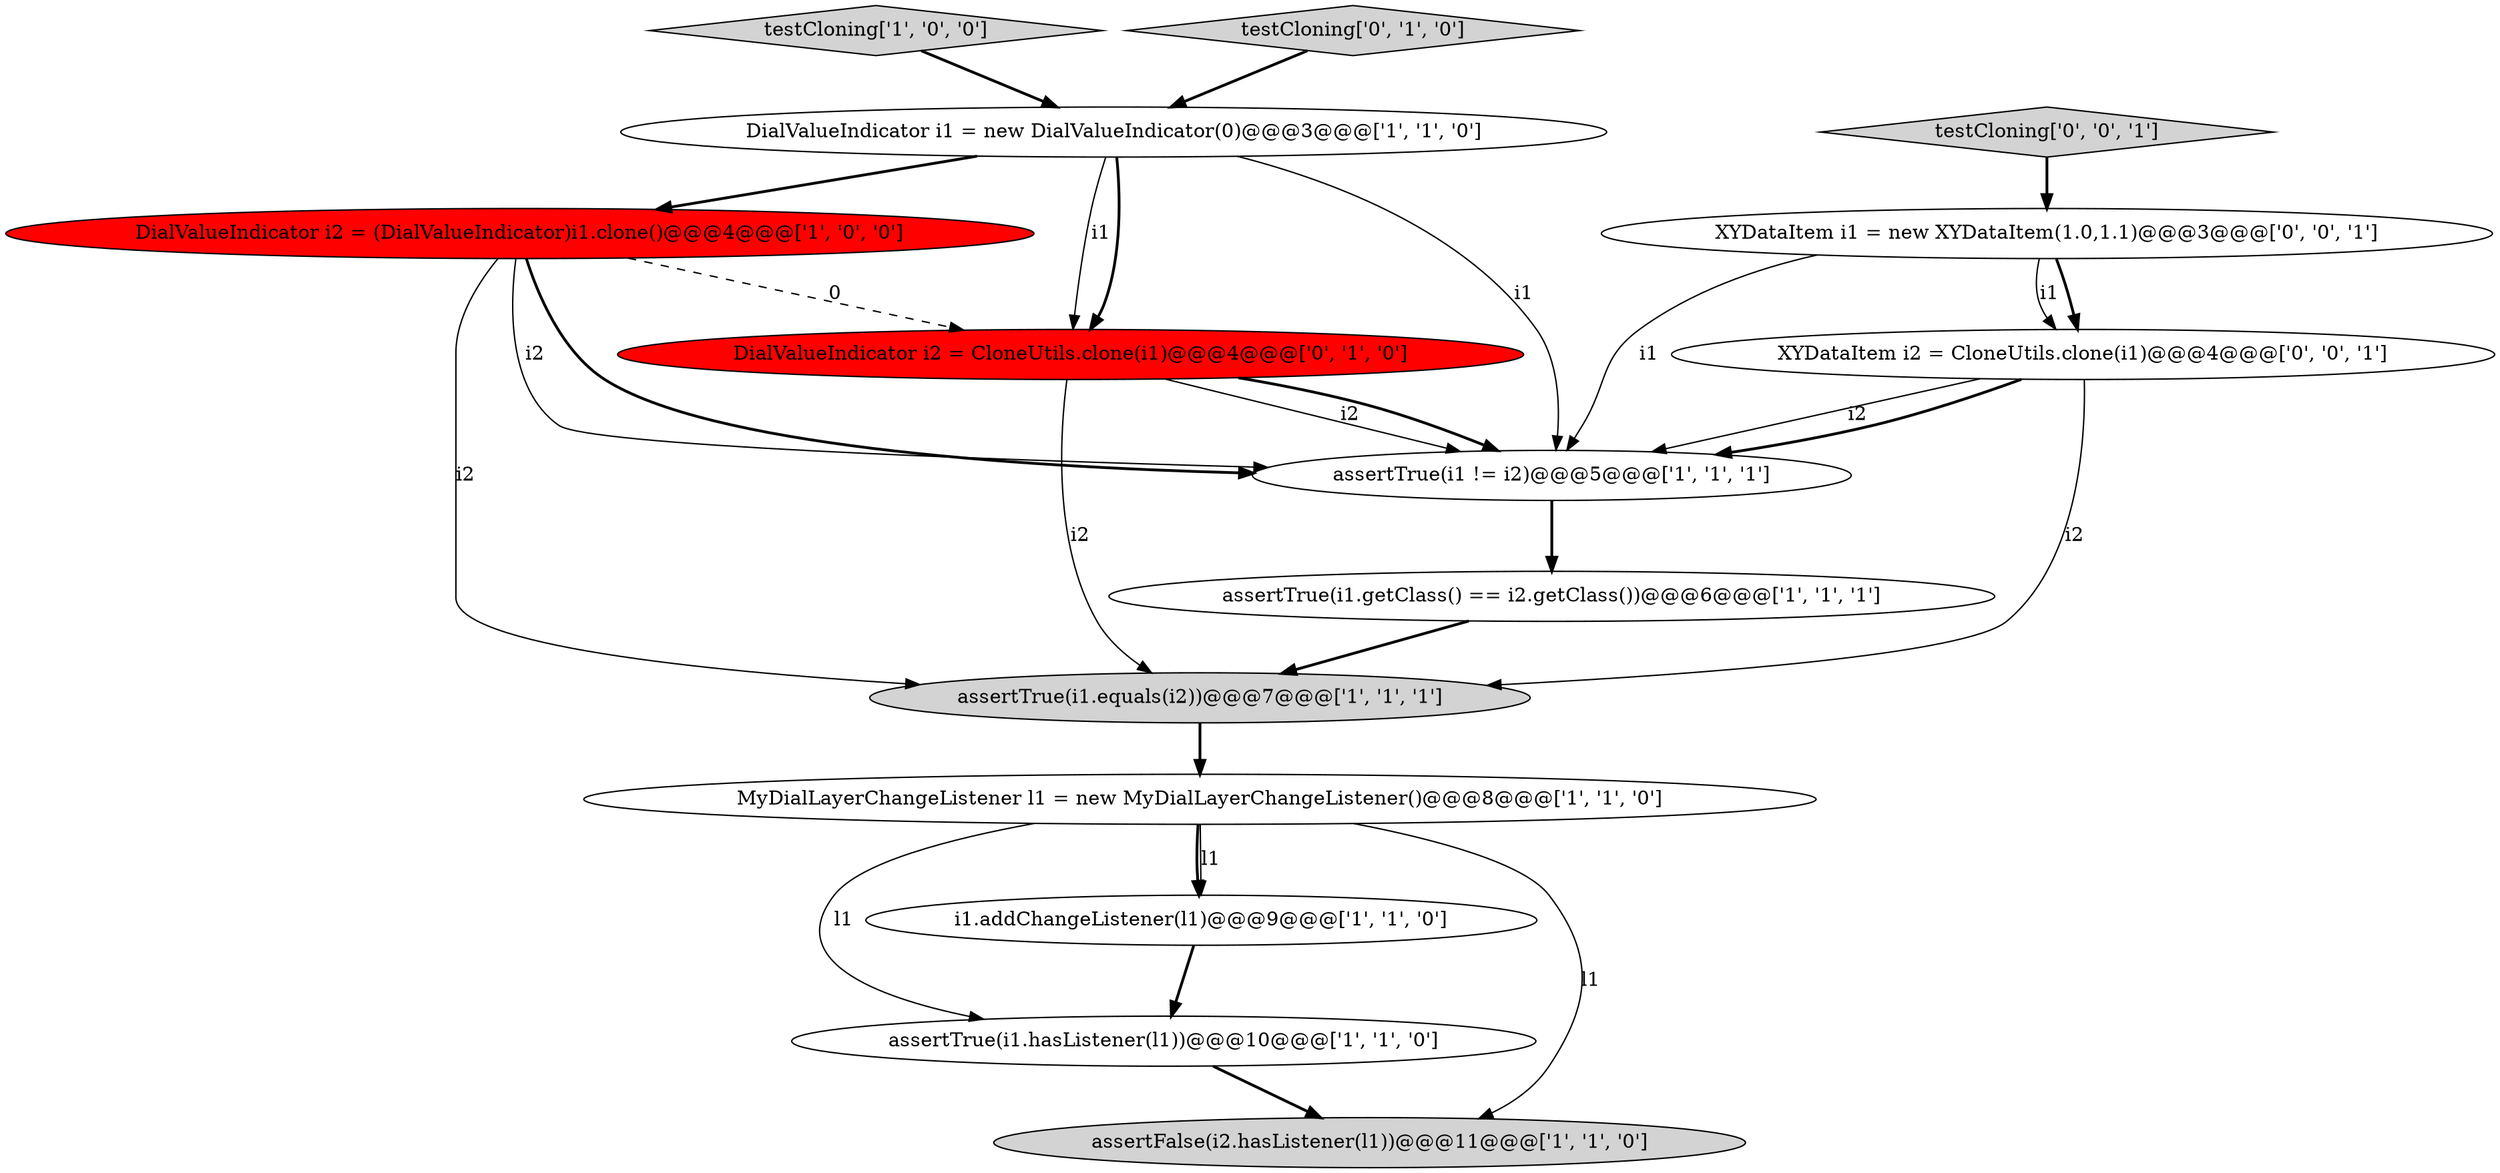 digraph {
0 [style = filled, label = "i1.addChangeListener(l1)@@@9@@@['1', '1', '0']", fillcolor = white, shape = ellipse image = "AAA0AAABBB1BBB"];
4 [style = filled, label = "DialValueIndicator i1 = new DialValueIndicator(0)@@@3@@@['1', '1', '0']", fillcolor = white, shape = ellipse image = "AAA0AAABBB1BBB"];
5 [style = filled, label = "testCloning['1', '0', '0']", fillcolor = lightgray, shape = diamond image = "AAA0AAABBB1BBB"];
1 [style = filled, label = "assertTrue(i1.hasListener(l1))@@@10@@@['1', '1', '0']", fillcolor = white, shape = ellipse image = "AAA0AAABBB1BBB"];
6 [style = filled, label = "assertFalse(i2.hasListener(l1))@@@11@@@['1', '1', '0']", fillcolor = lightgray, shape = ellipse image = "AAA0AAABBB1BBB"];
2 [style = filled, label = "DialValueIndicator i2 = (DialValueIndicator)i1.clone()@@@4@@@['1', '0', '0']", fillcolor = red, shape = ellipse image = "AAA1AAABBB1BBB"];
7 [style = filled, label = "MyDialLayerChangeListener l1 = new MyDialLayerChangeListener()@@@8@@@['1', '1', '0']", fillcolor = white, shape = ellipse image = "AAA0AAABBB1BBB"];
13 [style = filled, label = "testCloning['0', '0', '1']", fillcolor = lightgray, shape = diamond image = "AAA0AAABBB3BBB"];
14 [style = filled, label = "XYDataItem i2 = CloneUtils.clone(i1)@@@4@@@['0', '0', '1']", fillcolor = white, shape = ellipse image = "AAA0AAABBB3BBB"];
9 [style = filled, label = "assertTrue(i1.equals(i2))@@@7@@@['1', '1', '1']", fillcolor = lightgray, shape = ellipse image = "AAA0AAABBB1BBB"];
12 [style = filled, label = "XYDataItem i1 = new XYDataItem(1.0,1.1)@@@3@@@['0', '0', '1']", fillcolor = white, shape = ellipse image = "AAA0AAABBB3BBB"];
10 [style = filled, label = "DialValueIndicator i2 = CloneUtils.clone(i1)@@@4@@@['0', '1', '0']", fillcolor = red, shape = ellipse image = "AAA1AAABBB2BBB"];
11 [style = filled, label = "testCloning['0', '1', '0']", fillcolor = lightgray, shape = diamond image = "AAA0AAABBB2BBB"];
3 [style = filled, label = "assertTrue(i1.getClass() == i2.getClass())@@@6@@@['1', '1', '1']", fillcolor = white, shape = ellipse image = "AAA0AAABBB1BBB"];
8 [style = filled, label = "assertTrue(i1 != i2)@@@5@@@['1', '1', '1']", fillcolor = white, shape = ellipse image = "AAA0AAABBB1BBB"];
4->10 [style = bold, label=""];
2->9 [style = solid, label="i2"];
14->9 [style = solid, label="i2"];
11->4 [style = bold, label=""];
8->3 [style = bold, label=""];
4->10 [style = solid, label="i1"];
7->0 [style = bold, label=""];
4->2 [style = bold, label=""];
4->8 [style = solid, label="i1"];
9->7 [style = bold, label=""];
10->8 [style = solid, label="i2"];
2->10 [style = dashed, label="0"];
3->9 [style = bold, label=""];
2->8 [style = solid, label="i2"];
1->6 [style = bold, label=""];
13->12 [style = bold, label=""];
10->8 [style = bold, label=""];
7->1 [style = solid, label="l1"];
10->9 [style = solid, label="i2"];
7->0 [style = solid, label="l1"];
0->1 [style = bold, label=""];
5->4 [style = bold, label=""];
12->14 [style = bold, label=""];
12->8 [style = solid, label="i1"];
14->8 [style = solid, label="i2"];
7->6 [style = solid, label="l1"];
12->14 [style = solid, label="i1"];
14->8 [style = bold, label=""];
2->8 [style = bold, label=""];
}
